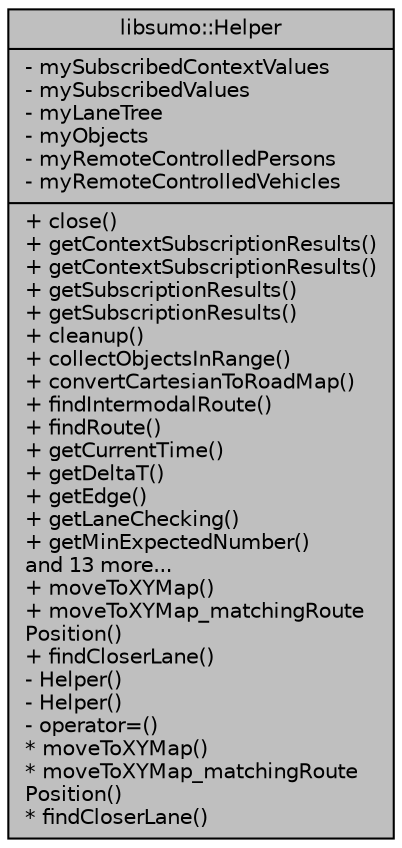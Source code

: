 digraph "libsumo::Helper"
{
  edge [fontname="Helvetica",fontsize="10",labelfontname="Helvetica",labelfontsize="10"];
  node [fontname="Helvetica",fontsize="10",shape=record];
  Node1 [label="{libsumo::Helper\n|- mySubscribedContextValues\l- mySubscribedValues\l- myLaneTree\l- myObjects\l- myRemoteControlledPersons\l- myRemoteControlledVehicles\l|+ close()\l+ getContextSubscriptionResults()\l+ getContextSubscriptionResults()\l+ getSubscriptionResults()\l+ getSubscriptionResults()\l+ cleanup()\l+ collectObjectsInRange()\l+ convertCartesianToRoadMap()\l+ findIntermodalRoute()\l+ findRoute()\l+ getCurrentTime()\l+ getDeltaT()\l+ getEdge()\l+ getLaneChecking()\l+ getMinExpectedNumber()\land 13 more...\l+ moveToXYMap()\l+ moveToXYMap_matchingRoute\lPosition()\l+ findCloserLane()\l- Helper()\l- Helper()\l- operator=()\l* moveToXYMap()\l* moveToXYMap_matchingRoute\lPosition()\l* findCloserLane()\l}",height=0.2,width=0.4,color="black", fillcolor="grey75", style="filled", fontcolor="black"];
}
